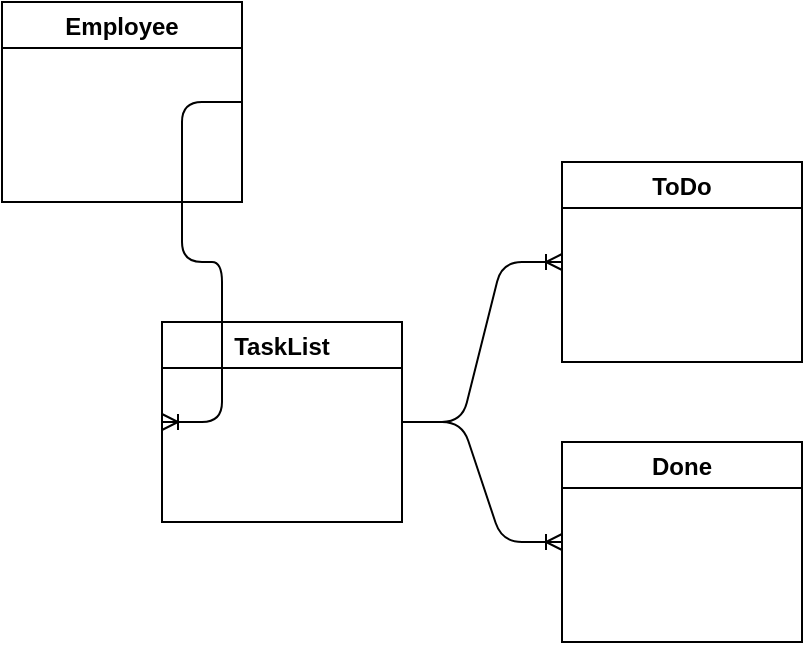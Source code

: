 <mxfile version="13.7.3" type="device"><diagram id="xGUP9sVtRQJ85gv3O0xQ" name="Page-1"><mxGraphModel dx="801" dy="495" grid="1" gridSize="10" guides="1" tooltips="1" connect="1" arrows="1" fold="1" page="1" pageScale="1" pageWidth="850" pageHeight="1100" math="0" shadow="0" extFonts="Permanent Marker^https://fonts.googleapis.com/css?family=Permanent+Marker"><root><mxCell id="0"/><mxCell id="1" parent="0"/><mxCell id="CeyH65u2jMkhnKWT_V7Z-1" value="Employee" style="swimlane;" parent="1" vertex="1"><mxGeometry x="80" y="40" width="120" height="100" as="geometry"/></mxCell><mxCell id="CeyH65u2jMkhnKWT_V7Z-15" value="Done" style="swimlane;" parent="1" vertex="1"><mxGeometry x="360" y="260" width="120" height="100" as="geometry"/></mxCell><mxCell id="CeyH65u2jMkhnKWT_V7Z-16" value="ToDo" style="swimlane;" parent="1" vertex="1"><mxGeometry x="360" y="120" width="120" height="100" as="geometry"/></mxCell><mxCell id="FslU0NgmlPD9QLEGpx9M-5" value="TaskList" style="swimlane;" vertex="1" parent="1"><mxGeometry x="160" y="200" width="120" height="100" as="geometry"/></mxCell><mxCell id="FslU0NgmlPD9QLEGpx9M-9" value="" style="edgeStyle=entityRelationEdgeStyle;fontSize=12;html=1;endArrow=ERoneToMany;entryX=0;entryY=0.5;entryDx=0;entryDy=0;exitX=1;exitY=0.5;exitDx=0;exitDy=0;" edge="1" parent="1" source="CeyH65u2jMkhnKWT_V7Z-1" target="FslU0NgmlPD9QLEGpx9M-5"><mxGeometry width="100" height="100" relative="1" as="geometry"><mxPoint x="140" y="210" as="sourcePoint"/><mxPoint x="150" y="250" as="targetPoint"/></mxGeometry></mxCell><mxCell id="FslU0NgmlPD9QLEGpx9M-10" value="" style="edgeStyle=entityRelationEdgeStyle;fontSize=12;html=1;endArrow=ERoneToMany;entryX=0;entryY=0.5;entryDx=0;entryDy=0;exitX=1;exitY=0.5;exitDx=0;exitDy=0;" edge="1" parent="1" source="FslU0NgmlPD9QLEGpx9M-5" target="CeyH65u2jMkhnKWT_V7Z-16"><mxGeometry width="100" height="100" relative="1" as="geometry"><mxPoint x="400.0" y="260" as="sourcePoint"/><mxPoint x="480" y="340" as="targetPoint"/></mxGeometry></mxCell><mxCell id="FslU0NgmlPD9QLEGpx9M-11" value="" style="edgeStyle=entityRelationEdgeStyle;fontSize=12;html=1;endArrow=ERoneToMany;entryX=0;entryY=0.5;entryDx=0;entryDy=0;exitX=1;exitY=0.5;exitDx=0;exitDy=0;" edge="1" parent="1" source="FslU0NgmlPD9QLEGpx9M-5" target="CeyH65u2jMkhnKWT_V7Z-15"><mxGeometry width="100" height="100" relative="1" as="geometry"><mxPoint x="290" y="260" as="sourcePoint"/><mxPoint x="370" y="180" as="targetPoint"/></mxGeometry></mxCell></root></mxGraphModel></diagram></mxfile>